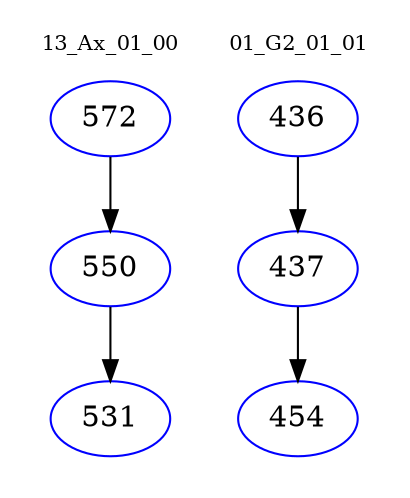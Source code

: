 digraph{
subgraph cluster_0 {
color = white
label = "13_Ax_01_00";
fontsize=10;
T0_572 [label="572", color="blue"]
T0_572 -> T0_550 [color="black"]
T0_550 [label="550", color="blue"]
T0_550 -> T0_531 [color="black"]
T0_531 [label="531", color="blue"]
}
subgraph cluster_1 {
color = white
label = "01_G2_01_01";
fontsize=10;
T1_436 [label="436", color="blue"]
T1_436 -> T1_437 [color="black"]
T1_437 [label="437", color="blue"]
T1_437 -> T1_454 [color="black"]
T1_454 [label="454", color="blue"]
}
}
